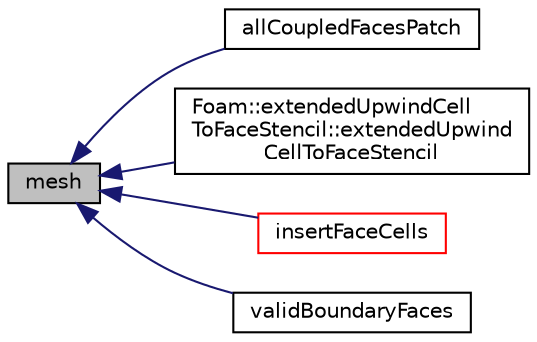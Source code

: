 digraph "mesh"
{
  bgcolor="transparent";
  edge [fontname="Helvetica",fontsize="10",labelfontname="Helvetica",labelfontsize="10"];
  node [fontname="Helvetica",fontsize="10",shape=record];
  rankdir="LR";
  Node1532 [label="mesh",height=0.2,width=0.4,color="black", fillcolor="grey75", style="filled", fontcolor="black"];
  Node1532 -> Node1533 [dir="back",color="midnightblue",fontsize="10",style="solid",fontname="Helvetica"];
  Node1533 [label="allCoupledFacesPatch",height=0.2,width=0.4,color="black",URL="$a23513.html#a3ce86e793c8ebbec10ea9b3b9f9bda0d",tooltip="Return patch of all coupled faces. "];
  Node1532 -> Node1534 [dir="back",color="midnightblue",fontsize="10",style="solid",fontname="Helvetica"];
  Node1534 [label="Foam::extendedUpwindCell\lToFaceStencil::extendedUpwind\lCellToFaceStencil",height=0.2,width=0.4,color="black",URL="$a23505.html#ad67ed491462f15bb971c7700bfa99a5f",tooltip="Construct from mesh and uncompacted centred face stencil. "];
  Node1532 -> Node1535 [dir="back",color="midnightblue",fontsize="10",style="solid",fontname="Helvetica"];
  Node1535 [label="insertFaceCells",height=0.2,width=0.4,color="red",URL="$a23513.html#ac1c792bf4a5a1b870bb79770131b78ac",tooltip="Collect cell neighbours of faces in global numbering. "];
  Node1532 -> Node1538 [dir="back",color="midnightblue",fontsize="10",style="solid",fontname="Helvetica"];
  Node1538 [label="validBoundaryFaces",height=0.2,width=0.4,color="black",URL="$a23513.html#aa0db70fe0486f941c01cc8bee40ee9da",tooltip="Valid boundary faces (not empty and not coupled) "];
}
